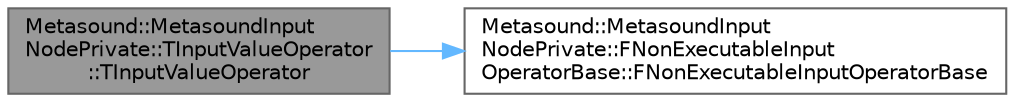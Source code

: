 digraph "Metasound::MetasoundInputNodePrivate::TInputValueOperator::TInputValueOperator"
{
 // INTERACTIVE_SVG=YES
 // LATEX_PDF_SIZE
  bgcolor="transparent";
  edge [fontname=Helvetica,fontsize=10,labelfontname=Helvetica,labelfontsize=10];
  node [fontname=Helvetica,fontsize=10,shape=box,height=0.2,width=0.4];
  rankdir="LR";
  Node1 [id="Node000001",label="Metasound::MetasoundInput\lNodePrivate::TInputValueOperator\l::TInputValueOperator",height=0.2,width=0.4,color="gray40", fillcolor="grey60", style="filled", fontcolor="black",tooltip="Construct an TInputValueOperator with the name of the vertex and the value reference associated with ..."];
  Node1 -> Node2 [id="edge1_Node000001_Node000002",color="steelblue1",style="solid",tooltip=" "];
  Node2 [id="Node000002",label="Metasound::MetasoundInput\lNodePrivate::FNonExecutableInput\lOperatorBase::FNonExecutableInputOperatorBase",height=0.2,width=0.4,color="grey40", fillcolor="white", style="filled",URL="$d8/deb/classMetasound_1_1MetasoundInputNodePrivate_1_1FNonExecutableInputOperatorBase.html#af9d8810764b1fa934878fa3f16f8e4b8",tooltip=" "];
}
